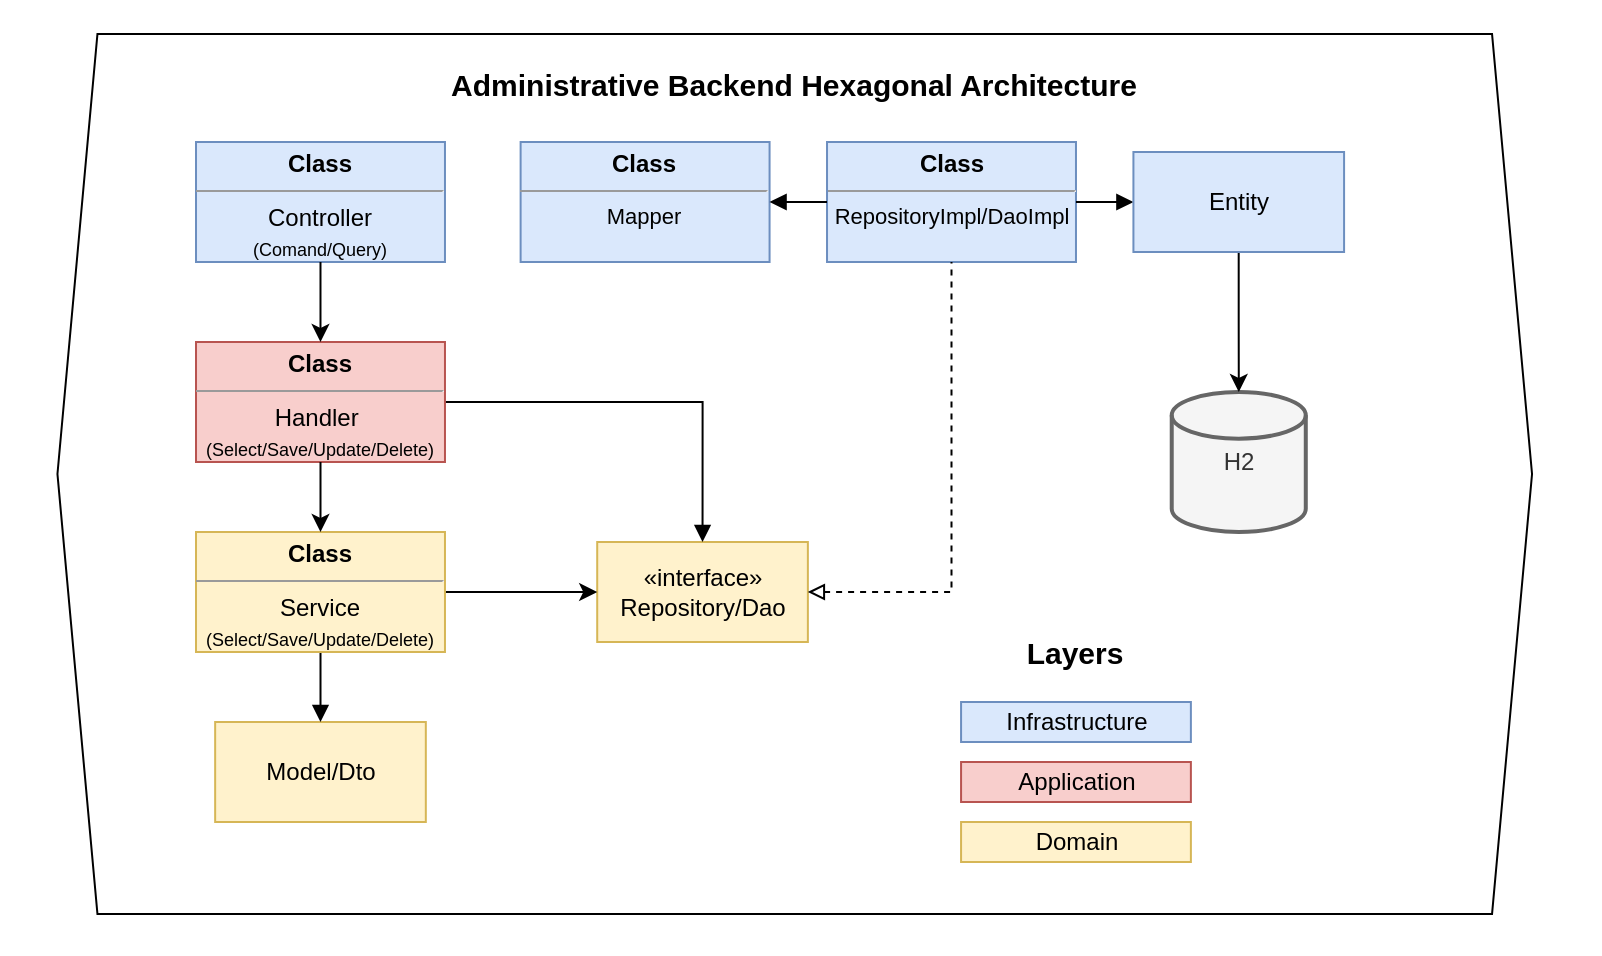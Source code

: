 <mxfile version="14.6.10" type="device"><diagram id="EgFeGZbzYzJ-6XhUxsii" name="Page-1"><mxGraphModel dx="868" dy="450" grid="0" gridSize="10" guides="1" tooltips="1" connect="1" arrows="1" fold="1" page="1" pageScale="1" pageWidth="1169" pageHeight="827" math="0" shadow="0"><root><mxCell id="0"/><mxCell id="1" parent="0"/><mxCell id="kM79bon78u9inQLjVMP_-1" value="" style="group" vertex="1" connectable="0" parent="1"><mxGeometry x="136" y="85" width="789" height="477" as="geometry"/></mxCell><mxCell id="kM79bon78u9inQLjVMP_-2" value="" style="rounded=0;whiteSpace=wrap;html=1;strokeColor=none;" vertex="1" parent="kM79bon78u9inQLjVMP_-1"><mxGeometry width="785.17" height="475" as="geometry"/></mxCell><mxCell id="kM79bon78u9inQLjVMP_-3" value="" style="group" vertex="1" connectable="0" parent="kM79bon78u9inQLjVMP_-1"><mxGeometry x="28.726" y="17" width="770.807" height="460" as="geometry"/></mxCell><mxCell id="kM79bon78u9inQLjVMP_-4" value="" style="shape=hexagon;perimeter=hexagonPerimeter2;whiteSpace=wrap;html=1;fixedSize=1;" vertex="1" parent="kM79bon78u9inQLjVMP_-3"><mxGeometry width="737.294" height="440" as="geometry"/></mxCell><mxCell id="kM79bon78u9inQLjVMP_-5" value="&lt;font style=&quot;font-size: 15px&quot;&gt;&lt;b&gt;Administrative Backend Hexagonal Architecture&lt;/b&gt;&lt;/font&gt;" style="rounded=0;whiteSpace=wrap;html=1;strokeColor=none;" vertex="1" parent="kM79bon78u9inQLjVMP_-3"><mxGeometry x="28.726" y="10" width="679.842" height="30" as="geometry"/></mxCell><mxCell id="kM79bon78u9inQLjVMP_-6" value="&lt;p style=&quot;margin: 0px ; margin-top: 4px ; text-align: center&quot;&gt;&lt;b&gt;Class&lt;/b&gt;&lt;/p&gt;&lt;hr size=&quot;1&quot;&gt;&lt;div style=&quot;text-align: center&quot;&gt;&lt;span&gt;Controller&lt;/span&gt;&lt;/div&gt;&lt;div style=&quot;text-align: center&quot;&gt;&lt;span&gt;&lt;font style=&quot;font-size: 9px&quot;&gt;(Comand/Query)&lt;/font&gt;&lt;/span&gt;&lt;/div&gt;" style="verticalAlign=top;align=left;overflow=fill;fontSize=12;fontFamily=Helvetica;html=1;fillColor=#dae8fc;strokeColor=#6c8ebf;" vertex="1" parent="kM79bon78u9inQLjVMP_-3"><mxGeometry x="69.278" y="54" width="124.478" height="60" as="geometry"/></mxCell><mxCell id="kM79bon78u9inQLjVMP_-7" value="«interface»&lt;br&gt;Repository/Dao" style="html=1;fillColor=#fff2cc;strokeColor=#d6b656;" vertex="1" parent="kM79bon78u9inQLjVMP_-3"><mxGeometry x="269.88" y="254" width="105.328" height="50" as="geometry"/></mxCell><mxCell id="kM79bon78u9inQLjVMP_-8" value="Model/Dto" style="html=1;fillColor=#fff2cc;strokeColor=#d6b656;" vertex="1" parent="kM79bon78u9inQLjVMP_-3"><mxGeometry x="78.854" y="344" width="105.328" height="50" as="geometry"/></mxCell><mxCell id="kM79bon78u9inQLjVMP_-9" style="edgeStyle=orthogonalEdgeStyle;rounded=0;orthogonalLoop=1;jettySize=auto;html=1;entryX=0.5;entryY=0;entryDx=0;entryDy=0;endArrow=block;endFill=1;" edge="1" parent="kM79bon78u9inQLjVMP_-3" source="kM79bon78u9inQLjVMP_-10" target="kM79bon78u9inQLjVMP_-7"><mxGeometry relative="1" as="geometry"/></mxCell><mxCell id="kM79bon78u9inQLjVMP_-10" value="&lt;p style=&quot;margin: 0px ; margin-top: 4px ; text-align: center&quot;&gt;&lt;b&gt;Class&lt;/b&gt;&lt;/p&gt;&lt;hr size=&quot;1&quot;&gt;&lt;div style=&quot;text-align: center&quot;&gt;&lt;span&gt;Handler&amp;nbsp;&lt;/span&gt;&lt;/div&gt;&lt;div style=&quot;text-align: center&quot;&gt;&lt;span&gt;&lt;font style=&quot;font-size: 9px&quot;&gt;(Select/Save/Update/Delete)&lt;/font&gt;&lt;/span&gt;&lt;/div&gt;" style="verticalAlign=top;align=left;overflow=fill;fontSize=12;fontFamily=Helvetica;html=1;fillColor=#f8cecc;strokeColor=#b85450;" vertex="1" parent="kM79bon78u9inQLjVMP_-3"><mxGeometry x="69.278" y="154" width="124.478" height="60" as="geometry"/></mxCell><mxCell id="kM79bon78u9inQLjVMP_-11" value="" style="edgeStyle=orthogonalEdgeStyle;rounded=0;orthogonalLoop=1;jettySize=auto;html=1;" edge="1" parent="kM79bon78u9inQLjVMP_-3" source="kM79bon78u9inQLjVMP_-6" target="kM79bon78u9inQLjVMP_-10"><mxGeometry relative="1" as="geometry"/></mxCell><mxCell id="kM79bon78u9inQLjVMP_-12" value="" style="edgeStyle=orthogonalEdgeStyle;rounded=0;orthogonalLoop=1;jettySize=auto;html=1;" edge="1" parent="kM79bon78u9inQLjVMP_-3" source="kM79bon78u9inQLjVMP_-14" target="kM79bon78u9inQLjVMP_-7"><mxGeometry relative="1" as="geometry"/></mxCell><mxCell id="kM79bon78u9inQLjVMP_-13" value="" style="edgeStyle=orthogonalEdgeStyle;rounded=0;orthogonalLoop=1;jettySize=auto;html=1;endArrow=block;endFill=1;" edge="1" parent="kM79bon78u9inQLjVMP_-3" source="kM79bon78u9inQLjVMP_-14" target="kM79bon78u9inQLjVMP_-8"><mxGeometry relative="1" as="geometry"/></mxCell><mxCell id="kM79bon78u9inQLjVMP_-14" value="&lt;p style=&quot;margin: 4px 0px 0px&quot;&gt;&lt;b&gt;Class&lt;/b&gt;&lt;/p&gt;&lt;hr size=&quot;1&quot;&gt;Service&lt;br&gt;&lt;span style=&quot;font-size: 9px&quot;&gt;(Select/Save/Update/Delete)&lt;/span&gt;" style="verticalAlign=top;align=center;overflow=fill;fontSize=12;fontFamily=Helvetica;html=1;fillColor=#fff2cc;strokeColor=#d6b656;" vertex="1" parent="kM79bon78u9inQLjVMP_-3"><mxGeometry x="69.278" y="249" width="124.478" height="60" as="geometry"/></mxCell><mxCell id="kM79bon78u9inQLjVMP_-15" value="" style="edgeStyle=orthogonalEdgeStyle;rounded=0;orthogonalLoop=1;jettySize=auto;html=1;" edge="1" parent="kM79bon78u9inQLjVMP_-3" source="kM79bon78u9inQLjVMP_-10" target="kM79bon78u9inQLjVMP_-14"><mxGeometry relative="1" as="geometry"/></mxCell><mxCell id="kM79bon78u9inQLjVMP_-16" value="&lt;p style=&quot;margin: 0px ; margin-top: 4px ; text-align: center&quot;&gt;&lt;b&gt;Class&lt;/b&gt;&lt;/p&gt;&lt;hr size=&quot;1&quot;&gt;&lt;div style=&quot;text-align: center ; font-size: 11px&quot;&gt;&lt;span&gt;&lt;font style=&quot;font-size: 11px&quot;&gt;RepositoryImpl/DaoImpl&lt;/font&gt;&lt;/span&gt;&lt;/div&gt;" style="verticalAlign=top;align=left;overflow=fill;fontSize=12;fontFamily=Helvetica;html=1;fillColor=#dae8fc;strokeColor=#6c8ebf;" vertex="1" parent="kM79bon78u9inQLjVMP_-3"><mxGeometry x="384.783" y="54" width="124.478" height="60" as="geometry"/></mxCell><mxCell id="kM79bon78u9inQLjVMP_-17" style="edgeStyle=orthogonalEdgeStyle;rounded=0;orthogonalLoop=1;jettySize=auto;html=1;endArrow=none;endFill=0;dashed=1;startArrow=block;startFill=0;" edge="1" parent="kM79bon78u9inQLjVMP_-3" source="kM79bon78u9inQLjVMP_-7" target="kM79bon78u9inQLjVMP_-16"><mxGeometry relative="1" as="geometry"/></mxCell><mxCell id="kM79bon78u9inQLjVMP_-18" value="H2" style="strokeWidth=2;html=1;shape=mxgraph.flowchart.database;whiteSpace=wrap;fillColor=#f5f5f5;strokeColor=#666666;fontColor=#333333;" vertex="1" parent="kM79bon78u9inQLjVMP_-3"><mxGeometry x="557.137" y="179" width="67.027" height="70" as="geometry"/></mxCell><mxCell id="kM79bon78u9inQLjVMP_-19" value="" style="edgeStyle=orthogonalEdgeStyle;rounded=0;orthogonalLoop=1;jettySize=auto;html=1;endArrow=block;endFill=1;entryX=0;entryY=0.5;entryDx=0;entryDy=0;" edge="1" parent="kM79bon78u9inQLjVMP_-3" source="kM79bon78u9inQLjVMP_-16" target="kM79bon78u9inQLjVMP_-52"><mxGeometry relative="1" as="geometry"><mxPoint x="540.274" y="84" as="targetPoint"/></mxGeometry></mxCell><mxCell id="kM79bon78u9inQLjVMP_-22" value="&lt;p style=&quot;margin: 0px ; margin-top: 4px ; text-align: center&quot;&gt;&lt;b&gt;Class&lt;/b&gt;&lt;/p&gt;&lt;hr size=&quot;1&quot;&gt;&lt;div style=&quot;text-align: center ; font-size: 11px&quot;&gt;&lt;span&gt;&lt;font style=&quot;font-size: 11px&quot;&gt;Mapper&lt;/font&gt;&lt;/span&gt;&lt;/div&gt;" style="verticalAlign=top;align=left;overflow=fill;fontSize=12;fontFamily=Helvetica;html=1;fillColor=#dae8fc;strokeColor=#6c8ebf;" vertex="1" parent="kM79bon78u9inQLjVMP_-3"><mxGeometry x="231.579" y="54" width="124.478" height="60" as="geometry"/></mxCell><mxCell id="kM79bon78u9inQLjVMP_-23" value="" style="edgeStyle=orthogonalEdgeStyle;rounded=0;orthogonalLoop=1;jettySize=auto;html=1;endArrow=block;endFill=1;" edge="1" parent="kM79bon78u9inQLjVMP_-3" source="kM79bon78u9inQLjVMP_-16" target="kM79bon78u9inQLjVMP_-22"><mxGeometry relative="1" as="geometry"/></mxCell><mxCell id="kM79bon78u9inQLjVMP_-24" value="Infrastructure" style="rounded=0;whiteSpace=wrap;html=1;fillColor=#dae8fc;strokeColor=#6c8ebf;" vertex="1" parent="kM79bon78u9inQLjVMP_-3"><mxGeometry x="451.809" y="334" width="114.903" height="20" as="geometry"/></mxCell><mxCell id="kM79bon78u9inQLjVMP_-25" value="Application" style="rounded=0;whiteSpace=wrap;html=1;fillColor=#f8cecc;strokeColor=#b85450;" vertex="1" parent="kM79bon78u9inQLjVMP_-3"><mxGeometry x="451.809" y="364" width="114.903" height="20" as="geometry"/></mxCell><mxCell id="kM79bon78u9inQLjVMP_-26" value="Domain" style="rounded=0;whiteSpace=wrap;html=1;fillColor=#fff2cc;strokeColor=#d6b656;" vertex="1" parent="kM79bon78u9inQLjVMP_-3"><mxGeometry x="451.809" y="394" width="114.903" height="20" as="geometry"/></mxCell><mxCell id="kM79bon78u9inQLjVMP_-27" value="&lt;font style=&quot;font-size: 15px&quot;&gt;&lt;b&gt;Layers&lt;/b&gt;&lt;/font&gt;" style="rounded=0;whiteSpace=wrap;html=1;strokeColor=none;" vertex="1" parent="kM79bon78u9inQLjVMP_-3"><mxGeometry x="475.747" y="294" width="67.027" height="30" as="geometry"/></mxCell><mxCell id="kM79bon78u9inQLjVMP_-53" style="edgeStyle=orthogonalEdgeStyle;rounded=0;orthogonalLoop=1;jettySize=auto;html=1;" edge="1" parent="kM79bon78u9inQLjVMP_-3" source="kM79bon78u9inQLjVMP_-52" target="kM79bon78u9inQLjVMP_-18"><mxGeometry relative="1" as="geometry"/></mxCell><mxCell id="kM79bon78u9inQLjVMP_-52" value="Entity" style="html=1;strokeColor=#6C8EBF;fillColor=#DAE8FC;" vertex="1" parent="kM79bon78u9inQLjVMP_-3"><mxGeometry x="537.984" y="59" width="105.328" height="50" as="geometry"/></mxCell></root></mxGraphModel></diagram></mxfile>